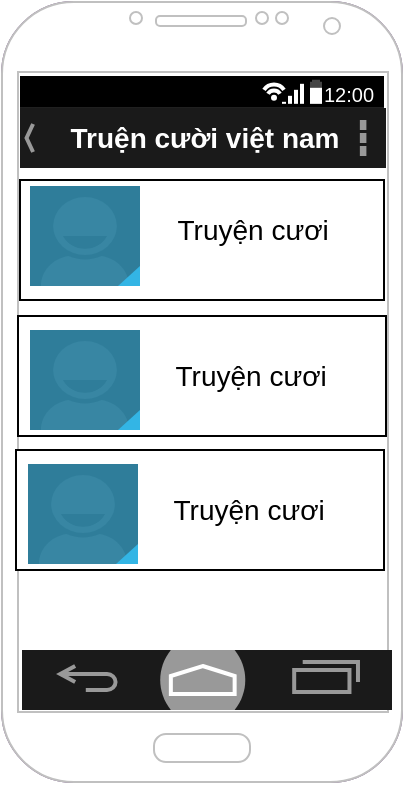 <mxfile version="14.1.1" type="github" pages="4">
  <diagram id="_ci2QE7Lbg4PESDhfrNX" name="Page-1">
    <mxGraphModel dx="824" dy="1645" grid="0" gridSize="10" guides="0" tooltips="1" connect="1" arrows="1" fold="1" page="1" pageScale="1" pageWidth="827" pageHeight="1169" math="0" shadow="0">
      <root>
        <mxCell id="0" />
        <mxCell id="1" parent="0" />
        <mxCell id="7_P-98h6CZzuIuFAdNnr-1" value="" style="verticalLabelPosition=bottom;verticalAlign=top;html=1;shadow=0;dashed=0;strokeWidth=1;shape=mxgraph.android.phone2;strokeColor=#c0c0c0;" vertex="1" parent="1">
          <mxGeometry x="312" y="-423" width="200" height="390" as="geometry" />
        </mxCell>
        <mxCell id="7_P-98h6CZzuIuFAdNnr-2" value="" style="verticalLabelPosition=bottom;verticalAlign=top;html=1;shadow=0;dashed=0;strokeWidth=1;shape=mxgraph.android.phone2;strokeColor=#9673a6;fillColor=#e1d5e7;" vertex="1" parent="1">
          <mxGeometry x="312" y="-423" width="200" height="390" as="geometry" />
        </mxCell>
        <mxCell id="7_P-98h6CZzuIuFAdNnr-3" value="" style="verticalLabelPosition=bottom;verticalAlign=top;html=1;shadow=0;dashed=0;strokeWidth=1;shape=mxgraph.android.phone2;strokeColor=#c0c0c0;" vertex="1" parent="1">
          <mxGeometry x="312" y="-423" width="200" height="390" as="geometry" />
        </mxCell>
        <mxCell id="7_P-98h6CZzuIuFAdNnr-5" value="" style="strokeWidth=1;html=1;shadow=0;dashed=0;shape=mxgraph.android.statusBar;align=center;fillColor=#000000;strokeColor=#ffffff;fontColor=#ffffff;fontSize=10;" vertex="1" parent="1">
          <mxGeometry x="321" y="-386" width="182" height="15.82" as="geometry" />
        </mxCell>
        <mxCell id="7_P-98h6CZzuIuFAdNnr-6" value="" style="verticalLabelPosition=bottom;verticalAlign=top;html=1;shadow=0;dashed=0;strokeWidth=2;shape=mxgraph.android.navigation_bar_3;fillColor=#1A1A1A;strokeColor=#999999;" vertex="1" parent="1">
          <mxGeometry x="322" y="-99" width="185" height="30" as="geometry" />
        </mxCell>
        <UserObject label="" link="data:page/id,3odhxEIIK-JrBsdihCyU" id="7_P-98h6CZzuIuFAdNnr-12">
          <mxCell style="strokeWidth=1;html=1;shadow=0;dashed=0;shape=mxgraph.android.action_bar_landscape;fillColor=#1A1A1A;strokeColor=#c0c0c0;strokeWidth=2;fontColor=#FFFFFF;" vertex="1" parent="1">
            <mxGeometry x="321" y="-370" width="183" height="30" as="geometry" />
          </mxCell>
        </UserObject>
        <mxCell id="7_P-98h6CZzuIuFAdNnr-13" value="Truện cười việt nam" style="text;html=1;resizable=0;autosize=1;align=center;verticalAlign=middle;points=[];fillColor=none;strokeColor=none;rounded=0;fontSize=14;fontStyle=1;fontColor=#FFFFFF;" vertex="1" parent="1">
          <mxGeometry x="341" y="-366" width="144" height="21" as="geometry" />
        </mxCell>
        <UserObject label="" link="data:page/id,ixqQ5sqkPeLoS2PNDFzh" id="7_P-98h6CZzuIuFAdNnr-17">
          <mxCell style="verticalLabelPosition=bottom;verticalAlign=top;html=1;shape=mxgraph.basic.rect;fillColor2=none;strokeWidth=1;size=20;indent=5;fontSize=14;labelBorderColor=none;labelBackgroundColor=#ffffff;fillColor=#FFFFFF;" vertex="1" parent="1">
            <mxGeometry x="321" y="-334" width="182" height="60" as="geometry" />
          </mxCell>
        </UserObject>
        <mxCell id="7_P-98h6CZzuIuFAdNnr-18" value="" style="verticalLabelPosition=bottom;verticalAlign=top;html=1;shadow=0;dashed=0;strokeWidth=1;shape=mxgraph.android.contact_badge_pressed;labelBackgroundColor=#ffffff;fillColor=#FFFFFF;fontSize=14;fontColor=#000000;" vertex="1" parent="1">
          <mxGeometry x="326" y="-331" width="55" height="50" as="geometry" />
        </mxCell>
        <mxCell id="7_P-98h6CZzuIuFAdNnr-19" value="" style="whiteSpace=wrap;html=1;labelBackgroundColor=#ffffff;fillColor=#FFFFFF;fontSize=14;fontColor=#000000;" vertex="1" parent="1">
          <mxGeometry x="320" y="-266" width="184" height="60" as="geometry" />
        </mxCell>
        <mxCell id="7_P-98h6CZzuIuFAdNnr-20" value="" style="verticalLabelPosition=bottom;verticalAlign=top;html=1;shadow=0;dashed=0;strokeWidth=1;shape=mxgraph.android.contact_badge_pressed;labelBackgroundColor=#ffffff;fillColor=#FFFFFF;fontSize=14;fontColor=#000000;" vertex="1" parent="1">
          <mxGeometry x="326" y="-259" width="55" height="50" as="geometry" />
        </mxCell>
        <mxCell id="7_P-98h6CZzuIuFAdNnr-21" value="Truyện cươi&amp;nbsp;" style="text;html=1;resizable=0;autosize=1;align=center;verticalAlign=middle;points=[];fillColor=none;strokeColor=none;rounded=0;labelBackgroundColor=#ffffff;fontSize=14;fontColor=#000000;" vertex="1" parent="1">
          <mxGeometry x="393" y="-247" width="90" height="21" as="geometry" />
        </mxCell>
        <mxCell id="7_P-98h6CZzuIuFAdNnr-22" value="Truyện cươi&amp;nbsp;" style="text;html=1;resizable=0;autosize=1;align=center;verticalAlign=middle;points=[];fillColor=none;strokeColor=none;rounded=0;labelBackgroundColor=#ffffff;fontSize=14;fontColor=#000000;" vertex="1" parent="1">
          <mxGeometry x="394" y="-320" width="90" height="21" as="geometry" />
        </mxCell>
        <mxCell id="7_P-98h6CZzuIuFAdNnr-25" value="" style="whiteSpace=wrap;html=1;labelBackgroundColor=#ffffff;fillColor=#FFFFFF;fontSize=14;fontColor=#000000;" vertex="1" parent="1">
          <mxGeometry x="319" y="-199" width="184" height="60" as="geometry" />
        </mxCell>
        <mxCell id="7_P-98h6CZzuIuFAdNnr-26" value="" style="verticalLabelPosition=bottom;verticalAlign=top;html=1;shadow=0;dashed=0;strokeWidth=1;shape=mxgraph.android.contact_badge_pressed;labelBackgroundColor=#ffffff;fillColor=#FFFFFF;fontSize=14;fontColor=#000000;" vertex="1" parent="1">
          <mxGeometry x="325" y="-192" width="55" height="50" as="geometry" />
        </mxCell>
        <mxCell id="7_P-98h6CZzuIuFAdNnr-27" value="Truyện cươi&amp;nbsp;" style="text;html=1;resizable=0;autosize=1;align=center;verticalAlign=middle;points=[];fillColor=none;strokeColor=none;rounded=0;labelBackgroundColor=#ffffff;fontSize=14;fontColor=#000000;" vertex="1" parent="1">
          <mxGeometry x="392" y="-180" width="90" height="21" as="geometry" />
        </mxCell>
      </root>
    </mxGraphModel>
  </diagram>
  <diagram id="ixqQ5sqkPeLoS2PNDFzh" name="Page-2">
    <mxGraphModel dx="824" dy="1645" grid="1" gridSize="10" guides="1" tooltips="1" connect="1" arrows="1" fold="1" page="1" pageScale="1" pageWidth="827" pageHeight="1169" math="0" shadow="0">
      <root>
        <mxCell id="AqCw_buD6o6Saw3aPuyd-0" />
        <mxCell id="AqCw_buD6o6Saw3aPuyd-1" parent="AqCw_buD6o6Saw3aPuyd-0" />
        <mxCell id="AqCw_buD6o6Saw3aPuyd-2" value="" style="verticalLabelPosition=bottom;verticalAlign=top;html=1;shadow=0;dashed=0;strokeWidth=1;shape=mxgraph.android.phone2;strokeColor=#9673a6;labelBackgroundColor=#ffffff;fillColor=#e1d5e7;fontSize=14;" vertex="1" parent="AqCw_buD6o6Saw3aPuyd-1">
          <mxGeometry x="310" y="-420" width="200" height="390" as="geometry" />
        </mxCell>
        <mxCell id="AqCw_buD6o6Saw3aPuyd-3" value="" style="verticalLabelPosition=bottom;verticalAlign=top;html=1;shadow=0;dashed=0;strokeWidth=2;shape=mxgraph.android.navigation_bar_6;fillColor=#1A1A1A;strokeColor=#999999;labelBackgroundColor=#ffffff;fontSize=14;fontColor=#000000;" vertex="1" parent="AqCw_buD6o6Saw3aPuyd-1">
          <mxGeometry x="320" y="-90" width="182.5" height="30" as="geometry" />
        </mxCell>
        <mxCell id="AqCw_buD6o6Saw3aPuyd-4" value="" style="strokeWidth=1;html=1;shadow=0;dashed=0;shape=mxgraph.android.statusBar;align=center;fillColor=#000000;strokeColor=#ffffff;fontColor=#ffffff;fontSize=10;labelBackgroundColor=#ffffff;" vertex="1" parent="AqCw_buD6o6Saw3aPuyd-1">
          <mxGeometry x="320" y="-385" width="181" height="15.82" as="geometry" />
        </mxCell>
        <mxCell id="AqCw_buD6o6Saw3aPuyd-5" value="" style="strokeWidth=1;html=1;shadow=0;dashed=0;shape=mxgraph.android.action_bar_landscape;strokeColor=#c0c0c0;strokeWidth=2;labelBackgroundColor=#ffffff;fontSize=14;fontColor=#000000;fillColor=#4D4D4D;" vertex="1" parent="AqCw_buD6o6Saw3aPuyd-1">
          <mxGeometry x="320" y="-368.18" width="183" height="30" as="geometry" />
        </mxCell>
        <mxCell id="AqCw_buD6o6Saw3aPuyd-7" value="Truyện cuoi title" style="text;html=1;resizable=0;autosize=1;align=center;verticalAlign=middle;points=[];rounded=0;labelBackgroundColor=none;fontSize=14;fontColor=#FFFFFF;" vertex="1" parent="AqCw_buD6o6Saw3aPuyd-1">
          <mxGeometry x="355" y="-363.18" width="110" height="20" as="geometry" />
        </mxCell>
        <UserObject label="" link="data:page/id,rnCoW-QK19xsC8o-ugNu" id="AqCw_buD6o6Saw3aPuyd-8">
          <mxCell style="verticalLabelPosition=bottom;verticalAlign=top;html=1;shape=mxgraph.basic.rect;fillColor2=none;strokeWidth=1;size=20;indent=5;labelBackgroundColor=none;fillColor=none;fontSize=14;fontColor=#FFFFFF;" vertex="1" parent="AqCw_buD6o6Saw3aPuyd-1">
            <mxGeometry x="320" y="-320" width="180" height="60" as="geometry" />
          </mxCell>
        </UserObject>
        <mxCell id="AqCw_buD6o6Saw3aPuyd-10" value="" style="ellipse;shape=doubleEllipse;whiteSpace=wrap;html=1;aspect=fixed;labelBackgroundColor=none;fillColor=none;fontSize=14;fontColor=#FFFFFF;" vertex="1" parent="AqCw_buD6o6Saw3aPuyd-1">
          <mxGeometry x="330" y="-310" width="40" height="40" as="geometry" />
        </mxCell>
        <mxCell id="AqCw_buD6o6Saw3aPuyd-11" value="1" style="text;html=1;resizable=0;autosize=1;align=center;verticalAlign=middle;points=[];fillColor=none;strokeColor=none;rounded=0;labelBackgroundColor=none;fontSize=14;" vertex="1" parent="AqCw_buD6o6Saw3aPuyd-1">
          <mxGeometry x="340" y="-300" width="20" height="20" as="geometry" />
        </mxCell>
        <mxCell id="AqCw_buD6o6Saw3aPuyd-12" value="truyen cuoi a" style="text;html=1;resizable=0;autosize=1;align=center;verticalAlign=middle;points=[];fillColor=none;strokeColor=none;rounded=0;labelBackgroundColor=none;fontSize=14;fontColor=#000000;" vertex="1" parent="AqCw_buD6o6Saw3aPuyd-1">
          <mxGeometry x="380" y="-300" width="100" height="20" as="geometry" />
        </mxCell>
        <mxCell id="AqCw_buD6o6Saw3aPuyd-15" value="" style="verticalLabelPosition=bottom;verticalAlign=top;html=1;shape=mxgraph.basic.rect;fillColor2=none;strokeWidth=1;size=20;indent=5;labelBackgroundColor=none;fillColor=none;fontSize=14;fontColor=#FFFFFF;" vertex="1" parent="AqCw_buD6o6Saw3aPuyd-1">
          <mxGeometry x="320" y="-250" width="180" height="60" as="geometry" />
        </mxCell>
        <mxCell id="AqCw_buD6o6Saw3aPuyd-16" value="" style="ellipse;shape=doubleEllipse;whiteSpace=wrap;html=1;aspect=fixed;labelBackgroundColor=none;fillColor=none;fontSize=14;fontColor=#FFFFFF;" vertex="1" parent="AqCw_buD6o6Saw3aPuyd-1">
          <mxGeometry x="330" y="-240" width="40" height="40" as="geometry" />
        </mxCell>
        <mxCell id="AqCw_buD6o6Saw3aPuyd-17" value="1" style="text;html=1;resizable=0;autosize=1;align=center;verticalAlign=middle;points=[];fillColor=none;strokeColor=none;rounded=0;labelBackgroundColor=none;fontSize=14;" vertex="1" parent="AqCw_buD6o6Saw3aPuyd-1">
          <mxGeometry x="340" y="-230" width="20" height="20" as="geometry" />
        </mxCell>
        <mxCell id="AqCw_buD6o6Saw3aPuyd-18" value="truyen cuoi a" style="text;html=1;resizable=0;autosize=1;align=center;verticalAlign=middle;points=[];fillColor=none;strokeColor=none;rounded=0;labelBackgroundColor=none;fontSize=14;fontColor=#000000;" vertex="1" parent="AqCw_buD6o6Saw3aPuyd-1">
          <mxGeometry x="380" y="-230" width="100" height="20" as="geometry" />
        </mxCell>
        <mxCell id="AqCw_buD6o6Saw3aPuyd-19" value="" style="verticalLabelPosition=bottom;verticalAlign=top;html=1;shape=mxgraph.basic.rect;fillColor2=none;strokeWidth=1;size=20;indent=5;labelBackgroundColor=none;fillColor=none;fontSize=14;fontColor=#FFFFFF;" vertex="1" parent="AqCw_buD6o6Saw3aPuyd-1">
          <mxGeometry x="320" y="-180" width="180" height="60" as="geometry" />
        </mxCell>
        <mxCell id="AqCw_buD6o6Saw3aPuyd-20" value="" style="ellipse;shape=doubleEllipse;whiteSpace=wrap;html=1;aspect=fixed;labelBackgroundColor=none;fillColor=none;fontSize=14;fontColor=#FFFFFF;" vertex="1" parent="AqCw_buD6o6Saw3aPuyd-1">
          <mxGeometry x="330" y="-170" width="40" height="40" as="geometry" />
        </mxCell>
        <mxCell id="AqCw_buD6o6Saw3aPuyd-21" value="1" style="text;html=1;resizable=0;autosize=1;align=center;verticalAlign=middle;points=[];fillColor=none;strokeColor=none;rounded=0;labelBackgroundColor=none;fontSize=14;" vertex="1" parent="AqCw_buD6o6Saw3aPuyd-1">
          <mxGeometry x="340" y="-160" width="20" height="20" as="geometry" />
        </mxCell>
        <mxCell id="AqCw_buD6o6Saw3aPuyd-22" value="truyen cuoi a" style="text;html=1;resizable=0;autosize=1;align=center;verticalAlign=middle;points=[];fillColor=none;strokeColor=none;rounded=0;labelBackgroundColor=none;fontSize=14;fontColor=#000000;" vertex="1" parent="AqCw_buD6o6Saw3aPuyd-1">
          <mxGeometry x="380" y="-160" width="100" height="20" as="geometry" />
        </mxCell>
      </root>
    </mxGraphModel>
  </diagram>
  <diagram id="rnCoW-QK19xsC8o-ugNu" name="Page-3">
    <mxGraphModel dx="824" dy="1645" grid="1" gridSize="10" guides="1" tooltips="1" connect="1" arrows="1" fold="1" page="1" pageScale="1" pageWidth="827" pageHeight="1169" math="0" shadow="0">
      <root>
        <mxCell id="sPSFCVj5mHEd1WkybAq2-0" />
        <mxCell id="sPSFCVj5mHEd1WkybAq2-1" parent="sPSFCVj5mHEd1WkybAq2-0" />
        <mxCell id="4_nfcSbmZUVvLiPSSurR-0" value="" style="verticalLabelPosition=bottom;verticalAlign=top;html=1;shadow=0;dashed=0;strokeWidth=1;shape=mxgraph.android.phone2;strokeColor=#c0c0c0;labelBackgroundColor=none;fillColor=none;fontSize=14;fontColor=#000000;" vertex="1" parent="sPSFCVj5mHEd1WkybAq2-1">
          <mxGeometry x="300" y="-250" width="230" height="390" as="geometry" />
        </mxCell>
        <mxCell id="4_nfcSbmZUVvLiPSSurR-1" value="" style="strokeWidth=1;html=1;shadow=0;dashed=0;shape=mxgraph.android.statusBar;align=center;fillColor=#000000;strokeColor=#ffffff;fontColor=#ffffff;fontSize=10;labelBackgroundColor=none;" vertex="1" parent="sPSFCVj5mHEd1WkybAq2-1">
          <mxGeometry x="310" y="-220" width="210" height="15.82" as="geometry" />
        </mxCell>
        <mxCell id="4_nfcSbmZUVvLiPSSurR-3" value="" style="verticalLabelPosition=bottom;verticalAlign=top;html=1;shadow=0;dashed=0;strokeWidth=2;shape=mxgraph.android.navigation_bar_4;fillColor=#1A1A1A;strokeColor=#999999;labelBackgroundColor=none;fontSize=14;fontColor=#000000;" vertex="1" parent="sPSFCVj5mHEd1WkybAq2-1">
          <mxGeometry x="310" y="80" width="210" height="30" as="geometry" />
        </mxCell>
        <UserObject label="Title truyen" link="data:page/id,ixqQ5sqkPeLoS2PNDFzh" id="4_nfcSbmZUVvLiPSSurR-4">
          <mxCell style="strokeWidth=1;html=1;shadow=0;dashed=0;shape=mxgraph.android.action_bar_landscape;strokeColor=#c0c0c0;strokeWidth=2;fontColor=#FFFFFF;labelBackgroundColor=none;fillColor=#4D4D4D;" vertex="1" parent="sPSFCVj5mHEd1WkybAq2-1">
            <mxGeometry x="310" y="-204.18" width="210" height="30" as="geometry" />
          </mxCell>
        </UserObject>
        <mxCell id="4_nfcSbmZUVvLiPSSurR-5" value="De" style="verticalLabelPosition=bottom;verticalAlign=top;html=1;shape=mxgraph.basic.rect;fillColor2=none;strokeWidth=1;size=20;indent=5;labelBackgroundColor=none;fontSize=14;shadow=1;sketch=0;strokeColor=none;" vertex="1" parent="sPSFCVj5mHEd1WkybAq2-1">
          <mxGeometry x="320" y="-166.09" width="190" height="224.18" as="geometry" />
        </mxCell>
        <mxCell id="4_nfcSbmZUVvLiPSSurR-6" value="Detail&lt;br&gt;" style="text;html=1;resizable=0;autosize=1;align=center;verticalAlign=middle;points=[];fillColor=none;strokeColor=none;rounded=0;shadow=1;labelBackgroundColor=none;sketch=0;fontSize=14;fontColor=#000000;" vertex="1" parent="sPSFCVj5mHEd1WkybAq2-1">
          <mxGeometry x="385" y="-60" width="50" height="20" as="geometry" />
        </mxCell>
      </root>
    </mxGraphModel>
  </diagram>
  <diagram id="3odhxEIIK-JrBsdihCyU" name="Page-4">
    <mxGraphModel dx="824" dy="476" grid="1" gridSize="10" guides="1" tooltips="1" connect="1" arrows="1" fold="1" page="1" pageScale="1" pageWidth="827" pageHeight="1169" math="0" shadow="0">
      <root>
        <mxCell id="fGETrTlaYH2rze3dVLHG-0" />
        <mxCell id="fGETrTlaYH2rze3dVLHG-1" parent="fGETrTlaYH2rze3dVLHG-0" />
        <mxCell id="fGETrTlaYH2rze3dVLHG-2" value="" style="verticalLabelPosition=bottom;verticalAlign=top;html=1;shadow=0;dashed=0;strokeWidth=1;shape=mxgraph.android.phone2;strokeColor=#c0c0c0;labelBackgroundColor=none;sketch=0;fillColor=none;fontSize=14;fontColor=#000000;" vertex="1" parent="fGETrTlaYH2rze3dVLHG-1">
          <mxGeometry x="310" y="50" width="200" height="390" as="geometry" />
        </mxCell>
        <mxCell id="fGETrTlaYH2rze3dVLHG-3" value="" style="shape=ext;double=1;rounded=0;whiteSpace=wrap;html=1;shadow=1;labelBackgroundColor=none;sketch=0;fontSize=14;" vertex="1" parent="fGETrTlaYH2rze3dVLHG-1">
          <mxGeometry x="320" y="90" width="180" height="310" as="geometry" />
        </mxCell>
        <mxCell id="fGETrTlaYH2rze3dVLHG-4" value="Cai dat" style="text;html=1;resizable=0;autosize=1;align=center;verticalAlign=middle;points=[];fillColor=none;strokeColor=none;rounded=0;shadow=1;labelBackgroundColor=none;sketch=0;fontSize=14;fontColor=#000000;" vertex="1" parent="fGETrTlaYH2rze3dVLHG-1">
          <mxGeometry x="380" y="110" width="60" height="20" as="geometry" />
        </mxCell>
        <mxCell id="fGETrTlaYH2rze3dVLHG-5" value="color" style="text;html=1;resizable=0;autosize=1;align=center;verticalAlign=middle;points=[];fillColor=none;strokeColor=none;rounded=0;shadow=1;labelBackgroundColor=none;sketch=0;fontSize=14;fontColor=#000000;" vertex="1" parent="fGETrTlaYH2rze3dVLHG-1">
          <mxGeometry x="335" y="160" width="50" height="20" as="geometry" />
        </mxCell>
        <mxCell id="fGETrTlaYH2rze3dVLHG-6" value="#ffffff" style="text;html=1;resizable=0;autosize=1;align=center;verticalAlign=middle;points=[];fillColor=none;strokeColor=none;rounded=0;shadow=1;labelBackgroundColor=none;sketch=0;fontSize=14;fontColor=#000000;" vertex="1" parent="fGETrTlaYH2rze3dVLHG-1">
          <mxGeometry x="420" y="160" width="50" height="20" as="geometry" />
        </mxCell>
        <mxCell id="fGETrTlaYH2rze3dVLHG-7" value="Size" style="text;html=1;resizable=0;autosize=1;align=center;verticalAlign=middle;points=[];fillColor=none;strokeColor=none;rounded=0;shadow=1;labelBackgroundColor=none;sketch=0;fontSize=14;fontColor=#000000;" vertex="1" parent="fGETrTlaYH2rze3dVLHG-1">
          <mxGeometry x="340" y="200" width="40" height="20" as="geometry" />
        </mxCell>
        <mxCell id="fGETrTlaYH2rze3dVLHG-8" value="12px" style="text;html=1;resizable=0;autosize=1;align=center;verticalAlign=middle;points=[];fillColor=none;strokeColor=none;rounded=0;shadow=1;labelBackgroundColor=none;sketch=0;fontSize=14;fontColor=#000000;" vertex="1" parent="fGETrTlaYH2rze3dVLHG-1">
          <mxGeometry x="420" y="200" width="50" height="20" as="geometry" />
        </mxCell>
      </root>
    </mxGraphModel>
  </diagram>
</mxfile>
